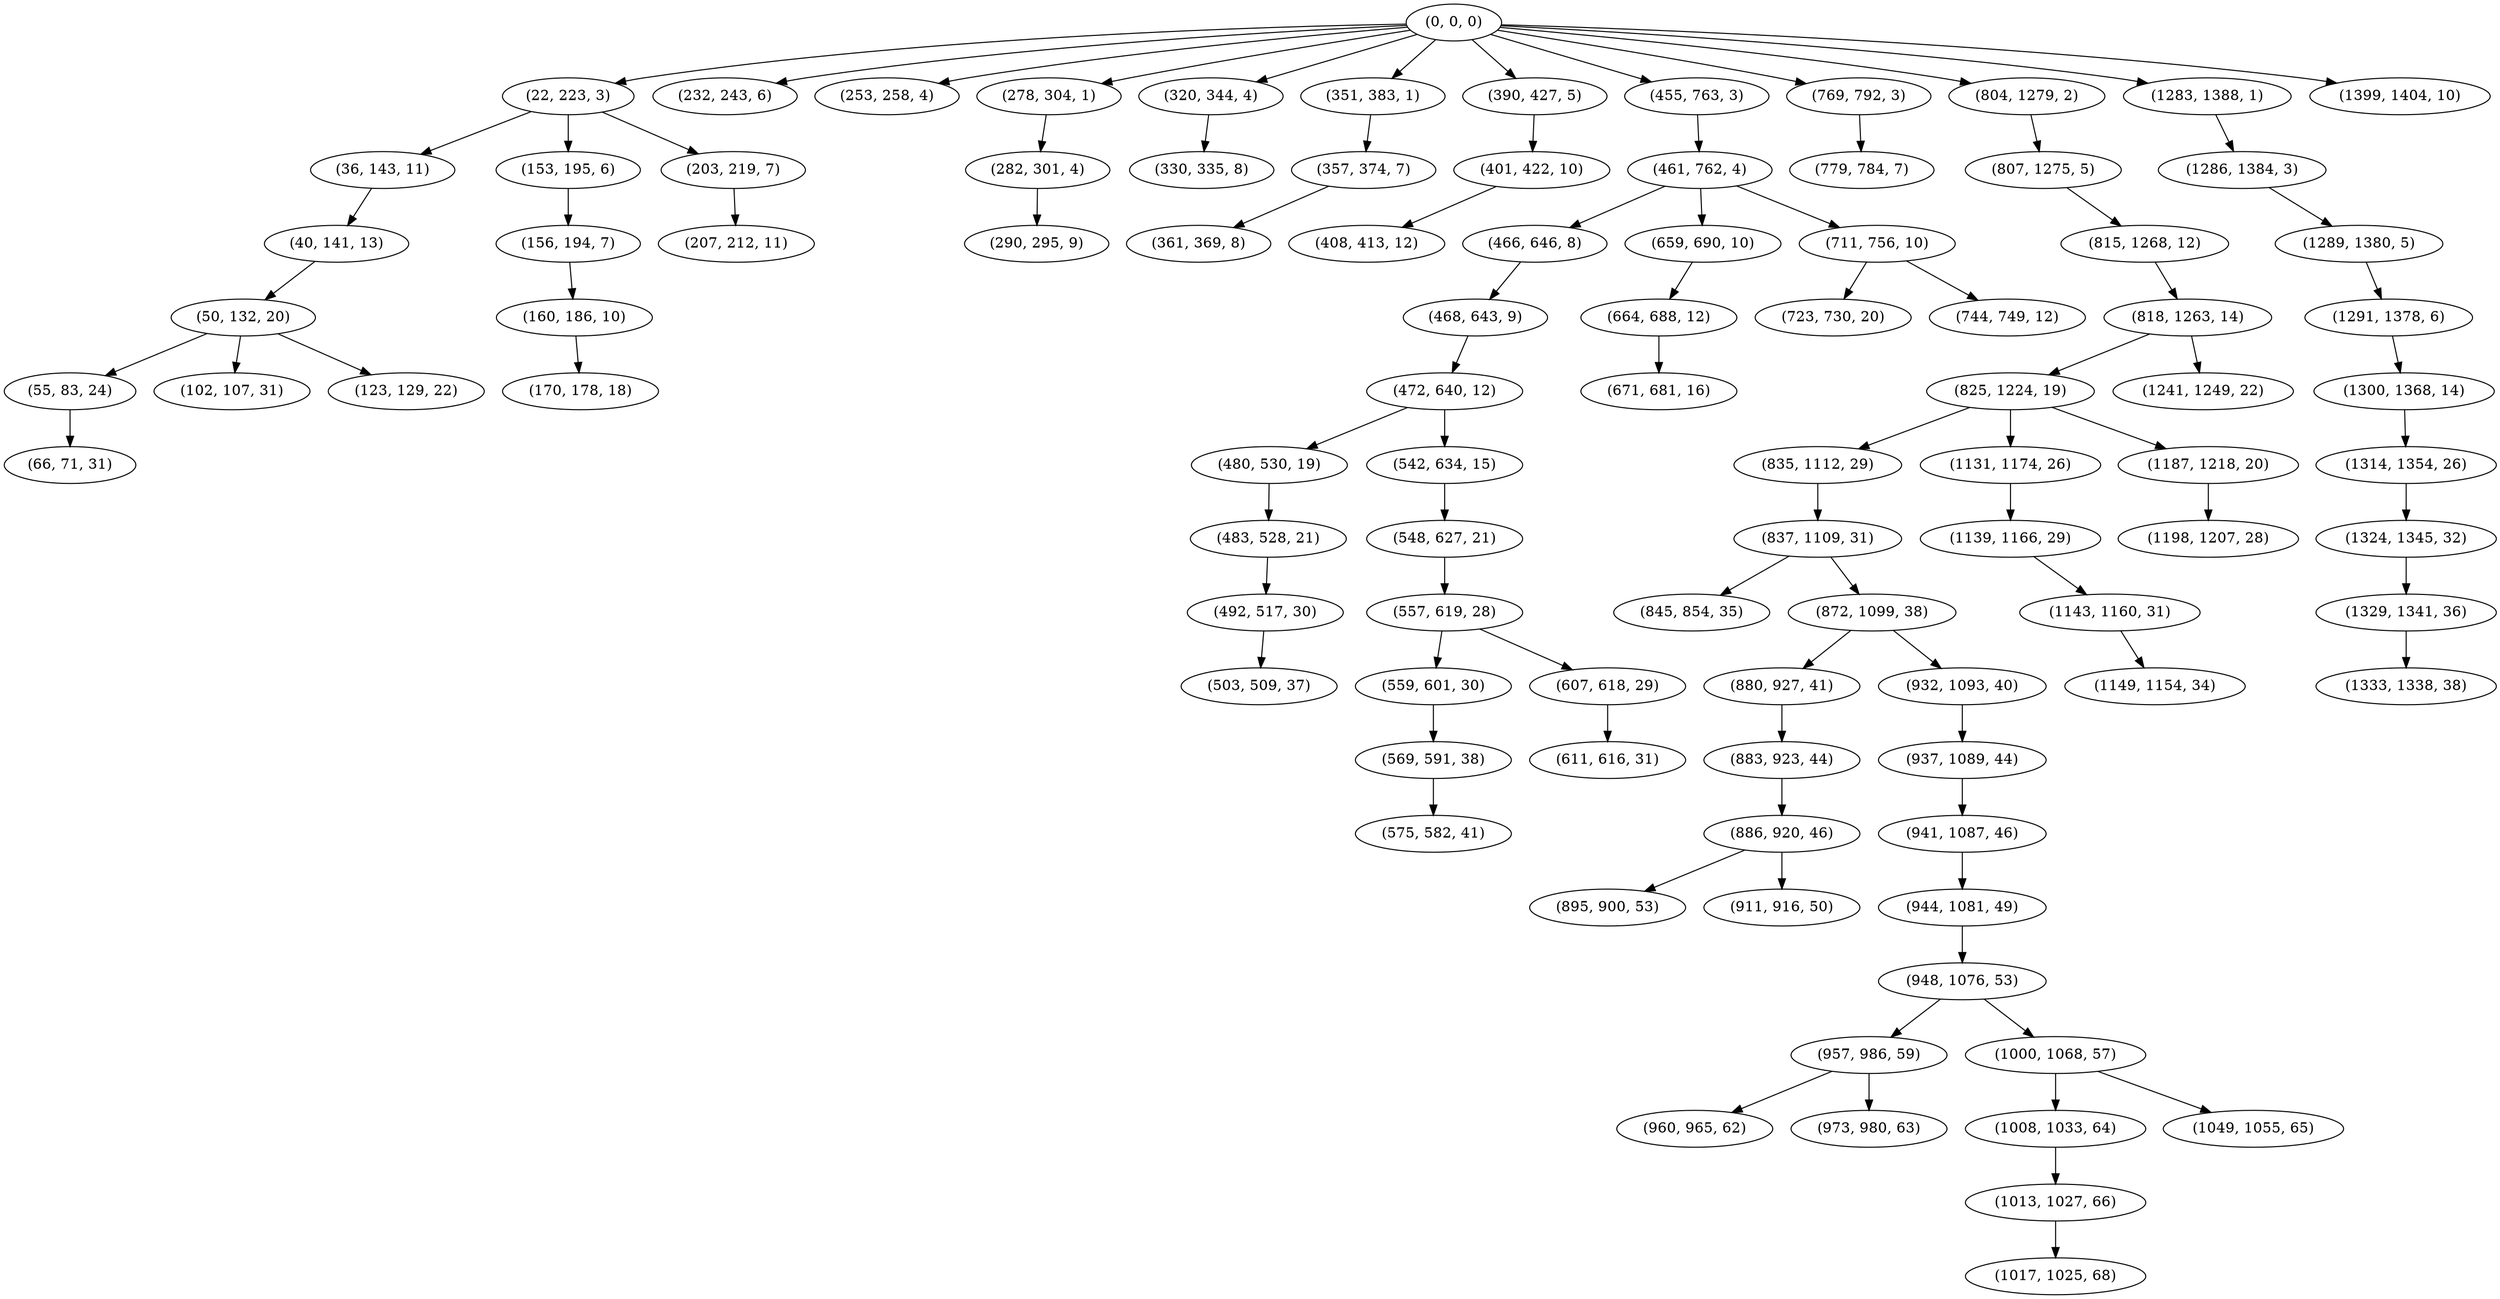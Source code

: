 digraph tree {
    "(0, 0, 0)";
    "(22, 223, 3)";
    "(36, 143, 11)";
    "(40, 141, 13)";
    "(50, 132, 20)";
    "(55, 83, 24)";
    "(66, 71, 31)";
    "(102, 107, 31)";
    "(123, 129, 22)";
    "(153, 195, 6)";
    "(156, 194, 7)";
    "(160, 186, 10)";
    "(170, 178, 18)";
    "(203, 219, 7)";
    "(207, 212, 11)";
    "(232, 243, 6)";
    "(253, 258, 4)";
    "(278, 304, 1)";
    "(282, 301, 4)";
    "(290, 295, 9)";
    "(320, 344, 4)";
    "(330, 335, 8)";
    "(351, 383, 1)";
    "(357, 374, 7)";
    "(361, 369, 8)";
    "(390, 427, 5)";
    "(401, 422, 10)";
    "(408, 413, 12)";
    "(455, 763, 3)";
    "(461, 762, 4)";
    "(466, 646, 8)";
    "(468, 643, 9)";
    "(472, 640, 12)";
    "(480, 530, 19)";
    "(483, 528, 21)";
    "(492, 517, 30)";
    "(503, 509, 37)";
    "(542, 634, 15)";
    "(548, 627, 21)";
    "(557, 619, 28)";
    "(559, 601, 30)";
    "(569, 591, 38)";
    "(575, 582, 41)";
    "(607, 618, 29)";
    "(611, 616, 31)";
    "(659, 690, 10)";
    "(664, 688, 12)";
    "(671, 681, 16)";
    "(711, 756, 10)";
    "(723, 730, 20)";
    "(744, 749, 12)";
    "(769, 792, 3)";
    "(779, 784, 7)";
    "(804, 1279, 2)";
    "(807, 1275, 5)";
    "(815, 1268, 12)";
    "(818, 1263, 14)";
    "(825, 1224, 19)";
    "(835, 1112, 29)";
    "(837, 1109, 31)";
    "(845, 854, 35)";
    "(872, 1099, 38)";
    "(880, 927, 41)";
    "(883, 923, 44)";
    "(886, 920, 46)";
    "(895, 900, 53)";
    "(911, 916, 50)";
    "(932, 1093, 40)";
    "(937, 1089, 44)";
    "(941, 1087, 46)";
    "(944, 1081, 49)";
    "(948, 1076, 53)";
    "(957, 986, 59)";
    "(960, 965, 62)";
    "(973, 980, 63)";
    "(1000, 1068, 57)";
    "(1008, 1033, 64)";
    "(1013, 1027, 66)";
    "(1017, 1025, 68)";
    "(1049, 1055, 65)";
    "(1131, 1174, 26)";
    "(1139, 1166, 29)";
    "(1143, 1160, 31)";
    "(1149, 1154, 34)";
    "(1187, 1218, 20)";
    "(1198, 1207, 28)";
    "(1241, 1249, 22)";
    "(1283, 1388, 1)";
    "(1286, 1384, 3)";
    "(1289, 1380, 5)";
    "(1291, 1378, 6)";
    "(1300, 1368, 14)";
    "(1314, 1354, 26)";
    "(1324, 1345, 32)";
    "(1329, 1341, 36)";
    "(1333, 1338, 38)";
    "(1399, 1404, 10)";
    "(0, 0, 0)" -> "(22, 223, 3)";
    "(0, 0, 0)" -> "(232, 243, 6)";
    "(0, 0, 0)" -> "(253, 258, 4)";
    "(0, 0, 0)" -> "(278, 304, 1)";
    "(0, 0, 0)" -> "(320, 344, 4)";
    "(0, 0, 0)" -> "(351, 383, 1)";
    "(0, 0, 0)" -> "(390, 427, 5)";
    "(0, 0, 0)" -> "(455, 763, 3)";
    "(0, 0, 0)" -> "(769, 792, 3)";
    "(0, 0, 0)" -> "(804, 1279, 2)";
    "(0, 0, 0)" -> "(1283, 1388, 1)";
    "(0, 0, 0)" -> "(1399, 1404, 10)";
    "(22, 223, 3)" -> "(36, 143, 11)";
    "(22, 223, 3)" -> "(153, 195, 6)";
    "(22, 223, 3)" -> "(203, 219, 7)";
    "(36, 143, 11)" -> "(40, 141, 13)";
    "(40, 141, 13)" -> "(50, 132, 20)";
    "(50, 132, 20)" -> "(55, 83, 24)";
    "(50, 132, 20)" -> "(102, 107, 31)";
    "(50, 132, 20)" -> "(123, 129, 22)";
    "(55, 83, 24)" -> "(66, 71, 31)";
    "(153, 195, 6)" -> "(156, 194, 7)";
    "(156, 194, 7)" -> "(160, 186, 10)";
    "(160, 186, 10)" -> "(170, 178, 18)";
    "(203, 219, 7)" -> "(207, 212, 11)";
    "(278, 304, 1)" -> "(282, 301, 4)";
    "(282, 301, 4)" -> "(290, 295, 9)";
    "(320, 344, 4)" -> "(330, 335, 8)";
    "(351, 383, 1)" -> "(357, 374, 7)";
    "(357, 374, 7)" -> "(361, 369, 8)";
    "(390, 427, 5)" -> "(401, 422, 10)";
    "(401, 422, 10)" -> "(408, 413, 12)";
    "(455, 763, 3)" -> "(461, 762, 4)";
    "(461, 762, 4)" -> "(466, 646, 8)";
    "(461, 762, 4)" -> "(659, 690, 10)";
    "(461, 762, 4)" -> "(711, 756, 10)";
    "(466, 646, 8)" -> "(468, 643, 9)";
    "(468, 643, 9)" -> "(472, 640, 12)";
    "(472, 640, 12)" -> "(480, 530, 19)";
    "(472, 640, 12)" -> "(542, 634, 15)";
    "(480, 530, 19)" -> "(483, 528, 21)";
    "(483, 528, 21)" -> "(492, 517, 30)";
    "(492, 517, 30)" -> "(503, 509, 37)";
    "(542, 634, 15)" -> "(548, 627, 21)";
    "(548, 627, 21)" -> "(557, 619, 28)";
    "(557, 619, 28)" -> "(559, 601, 30)";
    "(557, 619, 28)" -> "(607, 618, 29)";
    "(559, 601, 30)" -> "(569, 591, 38)";
    "(569, 591, 38)" -> "(575, 582, 41)";
    "(607, 618, 29)" -> "(611, 616, 31)";
    "(659, 690, 10)" -> "(664, 688, 12)";
    "(664, 688, 12)" -> "(671, 681, 16)";
    "(711, 756, 10)" -> "(723, 730, 20)";
    "(711, 756, 10)" -> "(744, 749, 12)";
    "(769, 792, 3)" -> "(779, 784, 7)";
    "(804, 1279, 2)" -> "(807, 1275, 5)";
    "(807, 1275, 5)" -> "(815, 1268, 12)";
    "(815, 1268, 12)" -> "(818, 1263, 14)";
    "(818, 1263, 14)" -> "(825, 1224, 19)";
    "(818, 1263, 14)" -> "(1241, 1249, 22)";
    "(825, 1224, 19)" -> "(835, 1112, 29)";
    "(825, 1224, 19)" -> "(1131, 1174, 26)";
    "(825, 1224, 19)" -> "(1187, 1218, 20)";
    "(835, 1112, 29)" -> "(837, 1109, 31)";
    "(837, 1109, 31)" -> "(845, 854, 35)";
    "(837, 1109, 31)" -> "(872, 1099, 38)";
    "(872, 1099, 38)" -> "(880, 927, 41)";
    "(872, 1099, 38)" -> "(932, 1093, 40)";
    "(880, 927, 41)" -> "(883, 923, 44)";
    "(883, 923, 44)" -> "(886, 920, 46)";
    "(886, 920, 46)" -> "(895, 900, 53)";
    "(886, 920, 46)" -> "(911, 916, 50)";
    "(932, 1093, 40)" -> "(937, 1089, 44)";
    "(937, 1089, 44)" -> "(941, 1087, 46)";
    "(941, 1087, 46)" -> "(944, 1081, 49)";
    "(944, 1081, 49)" -> "(948, 1076, 53)";
    "(948, 1076, 53)" -> "(957, 986, 59)";
    "(948, 1076, 53)" -> "(1000, 1068, 57)";
    "(957, 986, 59)" -> "(960, 965, 62)";
    "(957, 986, 59)" -> "(973, 980, 63)";
    "(1000, 1068, 57)" -> "(1008, 1033, 64)";
    "(1000, 1068, 57)" -> "(1049, 1055, 65)";
    "(1008, 1033, 64)" -> "(1013, 1027, 66)";
    "(1013, 1027, 66)" -> "(1017, 1025, 68)";
    "(1131, 1174, 26)" -> "(1139, 1166, 29)";
    "(1139, 1166, 29)" -> "(1143, 1160, 31)";
    "(1143, 1160, 31)" -> "(1149, 1154, 34)";
    "(1187, 1218, 20)" -> "(1198, 1207, 28)";
    "(1283, 1388, 1)" -> "(1286, 1384, 3)";
    "(1286, 1384, 3)" -> "(1289, 1380, 5)";
    "(1289, 1380, 5)" -> "(1291, 1378, 6)";
    "(1291, 1378, 6)" -> "(1300, 1368, 14)";
    "(1300, 1368, 14)" -> "(1314, 1354, 26)";
    "(1314, 1354, 26)" -> "(1324, 1345, 32)";
    "(1324, 1345, 32)" -> "(1329, 1341, 36)";
    "(1329, 1341, 36)" -> "(1333, 1338, 38)";
}
